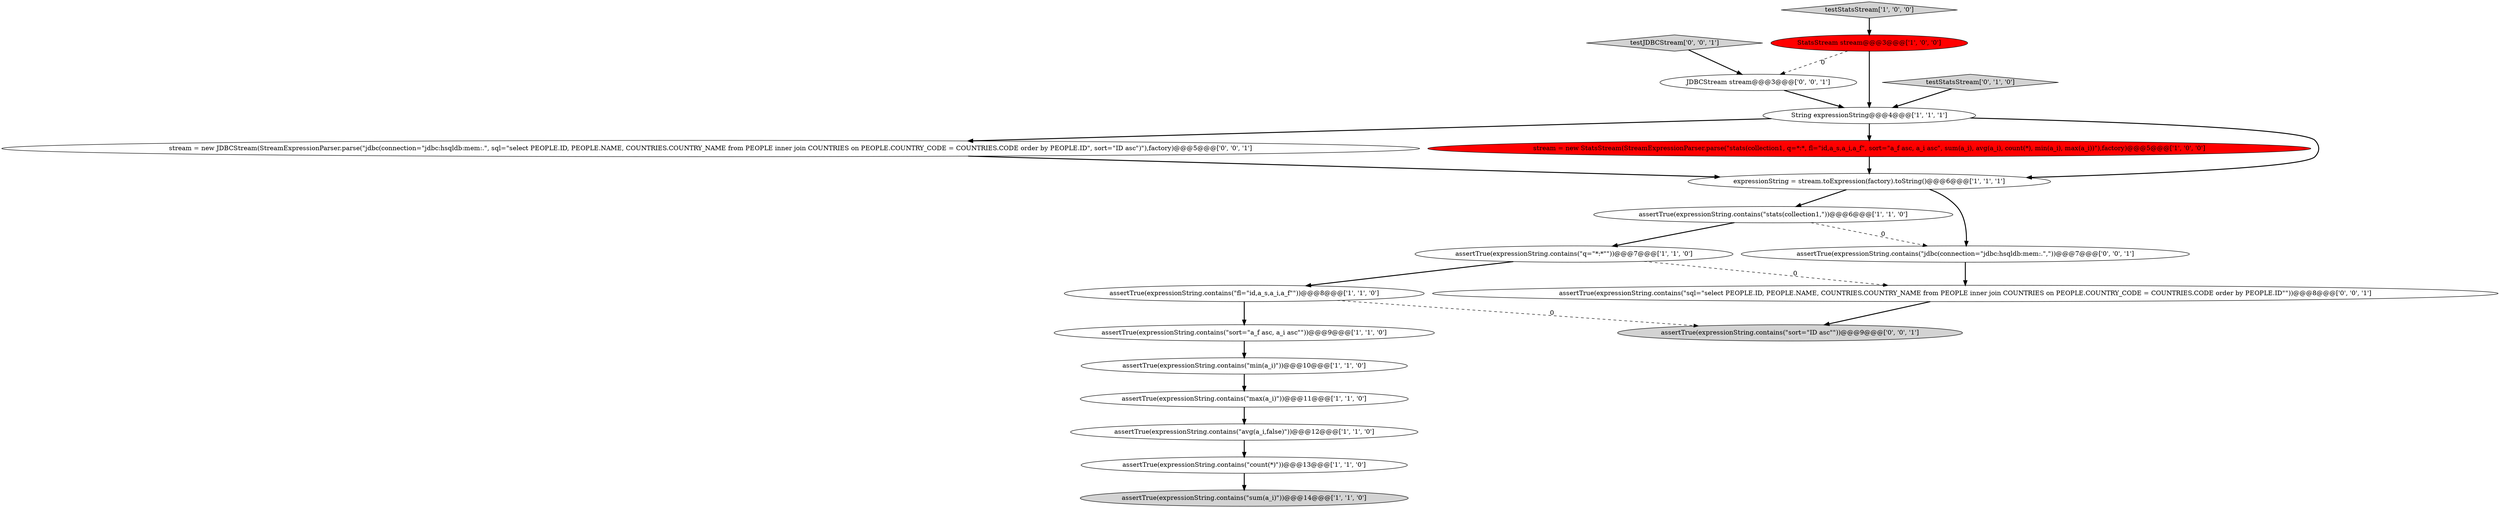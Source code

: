 digraph {
0 [style = filled, label = "assertTrue(expressionString.contains(\"sort=\"a_f asc, a_i asc\"\"))@@@9@@@['1', '1', '0']", fillcolor = white, shape = ellipse image = "AAA0AAABBB1BBB"];
8 [style = filled, label = "assertTrue(expressionString.contains(\"fl=\"id,a_s,a_i,a_f\"\"))@@@8@@@['1', '1', '0']", fillcolor = white, shape = ellipse image = "AAA0AAABBB1BBB"];
4 [style = filled, label = "assertTrue(expressionString.contains(\"stats(collection1,\"))@@@6@@@['1', '1', '0']", fillcolor = white, shape = ellipse image = "AAA0AAABBB1BBB"];
15 [style = filled, label = "testJDBCStream['0', '0', '1']", fillcolor = lightgray, shape = diamond image = "AAA0AAABBB3BBB"];
17 [style = filled, label = "stream = new JDBCStream(StreamExpressionParser.parse(\"jdbc(connection=\"jdbc:hsqldb:mem:.\", sql=\"select PEOPLE.ID, PEOPLE.NAME, COUNTRIES.COUNTRY_NAME from PEOPLE inner join COUNTRIES on PEOPLE.COUNTRY_CODE = COUNTRIES.CODE order by PEOPLE.ID\", sort=\"ID asc\")\"),factory)@@@5@@@['0', '0', '1']", fillcolor = white, shape = ellipse image = "AAA0AAABBB3BBB"];
13 [style = filled, label = "assertTrue(expressionString.contains(\"count(*)\"))@@@13@@@['1', '1', '0']", fillcolor = white, shape = ellipse image = "AAA0AAABBB1BBB"];
11 [style = filled, label = "assertTrue(expressionString.contains(\"min(a_i)\"))@@@10@@@['1', '1', '0']", fillcolor = white, shape = ellipse image = "AAA0AAABBB1BBB"];
9 [style = filled, label = "assertTrue(expressionString.contains(\"q=\"*:*\"\"))@@@7@@@['1', '1', '0']", fillcolor = white, shape = ellipse image = "AAA0AAABBB1BBB"];
12 [style = filled, label = "StatsStream stream@@@3@@@['1', '0', '0']", fillcolor = red, shape = ellipse image = "AAA1AAABBB1BBB"];
16 [style = filled, label = "assertTrue(expressionString.contains(\"sort=\"ID asc\"\"))@@@9@@@['0', '0', '1']", fillcolor = lightgray, shape = ellipse image = "AAA0AAABBB3BBB"];
20 [style = filled, label = "JDBCStream stream@@@3@@@['0', '0', '1']", fillcolor = white, shape = ellipse image = "AAA0AAABBB3BBB"];
1 [style = filled, label = "testStatsStream['1', '0', '0']", fillcolor = lightgray, shape = diamond image = "AAA0AAABBB1BBB"];
18 [style = filled, label = "assertTrue(expressionString.contains(\"sql=\"select PEOPLE.ID, PEOPLE.NAME, COUNTRIES.COUNTRY_NAME from PEOPLE inner join COUNTRIES on PEOPLE.COUNTRY_CODE = COUNTRIES.CODE order by PEOPLE.ID\"\"))@@@8@@@['0', '0', '1']", fillcolor = white, shape = ellipse image = "AAA0AAABBB3BBB"];
7 [style = filled, label = "assertTrue(expressionString.contains(\"sum(a_i)\"))@@@14@@@['1', '1', '0']", fillcolor = lightgray, shape = ellipse image = "AAA0AAABBB1BBB"];
19 [style = filled, label = "assertTrue(expressionString.contains(\"jdbc(connection=\"jdbc:hsqldb:mem:.\",\"))@@@7@@@['0', '0', '1']", fillcolor = white, shape = ellipse image = "AAA0AAABBB3BBB"];
14 [style = filled, label = "testStatsStream['0', '1', '0']", fillcolor = lightgray, shape = diamond image = "AAA0AAABBB2BBB"];
5 [style = filled, label = "stream = new StatsStream(StreamExpressionParser.parse(\"stats(collection1, q=*:*, fl=\"id,a_s,a_i,a_f\", sort=\"a_f asc, a_i asc\", sum(a_i), avg(a_i), count(*), min(a_i), max(a_i))\"),factory)@@@5@@@['1', '0', '0']", fillcolor = red, shape = ellipse image = "AAA1AAABBB1BBB"];
10 [style = filled, label = "String expressionString@@@4@@@['1', '1', '1']", fillcolor = white, shape = ellipse image = "AAA0AAABBB1BBB"];
3 [style = filled, label = "assertTrue(expressionString.contains(\"avg(a_i,false)\"))@@@12@@@['1', '1', '0']", fillcolor = white, shape = ellipse image = "AAA0AAABBB1BBB"];
2 [style = filled, label = "expressionString = stream.toExpression(factory).toString()@@@6@@@['1', '1', '1']", fillcolor = white, shape = ellipse image = "AAA0AAABBB1BBB"];
6 [style = filled, label = "assertTrue(expressionString.contains(\"max(a_i)\"))@@@11@@@['1', '1', '0']", fillcolor = white, shape = ellipse image = "AAA0AAABBB1BBB"];
4->9 [style = bold, label=""];
6->3 [style = bold, label=""];
8->16 [style = dashed, label="0"];
19->18 [style = bold, label=""];
2->19 [style = bold, label=""];
12->20 [style = dashed, label="0"];
9->18 [style = dashed, label="0"];
11->6 [style = bold, label=""];
14->10 [style = bold, label=""];
0->11 [style = bold, label=""];
10->17 [style = bold, label=""];
9->8 [style = bold, label=""];
2->4 [style = bold, label=""];
20->10 [style = bold, label=""];
8->0 [style = bold, label=""];
5->2 [style = bold, label=""];
12->10 [style = bold, label=""];
10->5 [style = bold, label=""];
17->2 [style = bold, label=""];
13->7 [style = bold, label=""];
15->20 [style = bold, label=""];
1->12 [style = bold, label=""];
3->13 [style = bold, label=""];
4->19 [style = dashed, label="0"];
10->2 [style = bold, label=""];
18->16 [style = bold, label=""];
}
